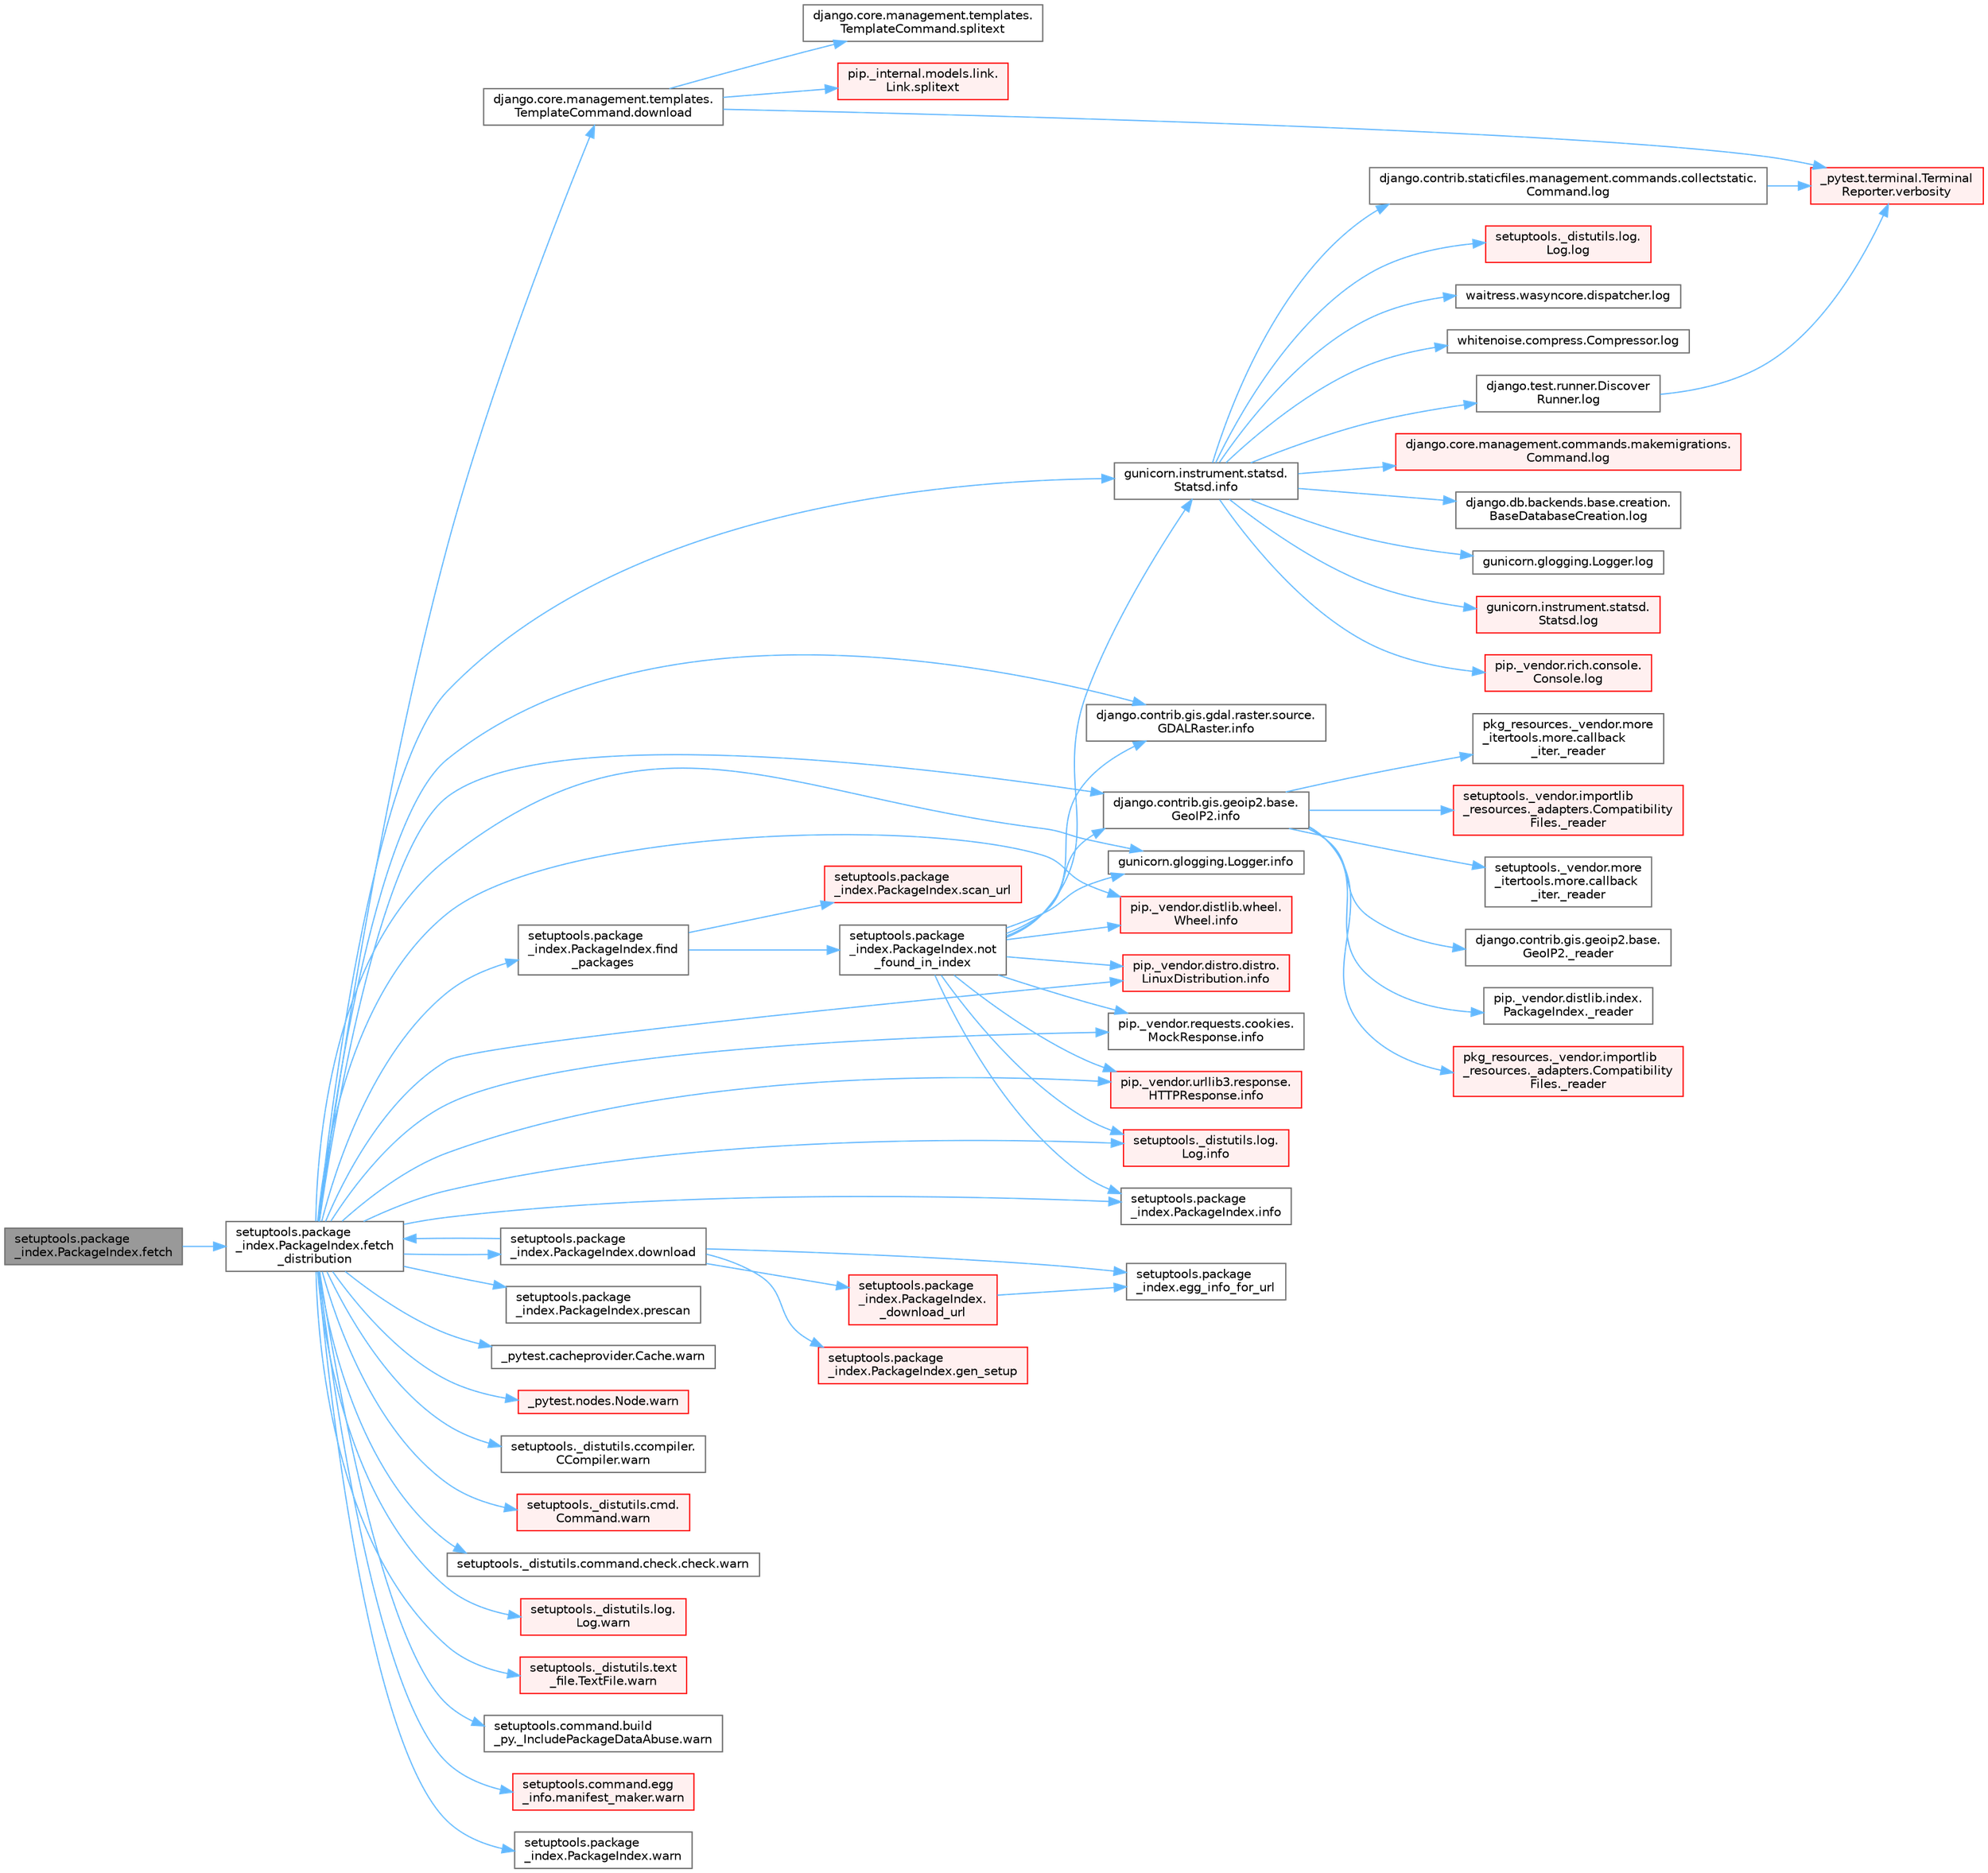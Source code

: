 digraph "setuptools.package_index.PackageIndex.fetch"
{
 // LATEX_PDF_SIZE
  bgcolor="transparent";
  edge [fontname=Helvetica,fontsize=10,labelfontname=Helvetica,labelfontsize=10];
  node [fontname=Helvetica,fontsize=10,shape=box,height=0.2,width=0.4];
  rankdir="LR";
  Node1 [id="Node000001",label="setuptools.package\l_index.PackageIndex.fetch",height=0.2,width=0.4,color="gray40", fillcolor="grey60", style="filled", fontcolor="black",tooltip=" "];
  Node1 -> Node2 [id="edge1_Node000001_Node000002",color="steelblue1",style="solid",tooltip=" "];
  Node2 [id="Node000002",label="setuptools.package\l_index.PackageIndex.fetch\l_distribution",height=0.2,width=0.4,color="grey40", fillcolor="white", style="filled",URL="$classsetuptools_1_1package__index_1_1_package_index.html#ac5576b29d3cea2f46cf7f84d7a991cbe",tooltip=" "];
  Node2 -> Node3 [id="edge2_Node000002_Node000003",color="steelblue1",style="solid",tooltip=" "];
  Node3 [id="Node000003",label="django.core.management.templates.\lTemplateCommand.download",height=0.2,width=0.4,color="grey40", fillcolor="white", style="filled",URL="$classdjango_1_1core_1_1management_1_1templates_1_1_template_command.html#a9e246c2050bad6b5c2add1405978b21d",tooltip=" "];
  Node3 -> Node4 [id="edge3_Node000003_Node000004",color="steelblue1",style="solid",tooltip=" "];
  Node4 [id="Node000004",label="django.core.management.templates.\lTemplateCommand.splitext",height=0.2,width=0.4,color="grey40", fillcolor="white", style="filled",URL="$classdjango_1_1core_1_1management_1_1templates_1_1_template_command.html#a964bf11b1f2ed6b8148056c3cf846277",tooltip=" "];
  Node3 -> Node5 [id="edge4_Node000003_Node000005",color="steelblue1",style="solid",tooltip=" "];
  Node5 [id="Node000005",label="pip._internal.models.link.\lLink.splitext",height=0.2,width=0.4,color="red", fillcolor="#FFF0F0", style="filled",URL="$classpip_1_1__internal_1_1models_1_1link_1_1_link.html#a3da1e2b2ae97e76a77b134b6024b2aa9",tooltip=" "];
  Node3 -> Node1075 [id="edge5_Node000003_Node001075",color="steelblue1",style="solid",tooltip=" "];
  Node1075 [id="Node001075",label="_pytest.terminal.Terminal\lReporter.verbosity",height=0.2,width=0.4,color="red", fillcolor="#FFF0F0", style="filled",URL="$class__pytest_1_1terminal_1_1_terminal_reporter.html#a620047ffec9ba4f5cca84af25b3adbcf",tooltip=" "];
  Node2 -> Node4528 [id="edge6_Node000002_Node004528",color="steelblue1",style="solid",tooltip=" "];
  Node4528 [id="Node004528",label="setuptools.package\l_index.PackageIndex.download",height=0.2,width=0.4,color="grey40", fillcolor="white", style="filled",URL="$classsetuptools_1_1package__index_1_1_package_index.html#a4a93ea395682af3e5a7fa8f1011e77ac",tooltip=" "];
  Node4528 -> Node4529 [id="edge7_Node004528_Node004529",color="steelblue1",style="solid",tooltip=" "];
  Node4529 [id="Node004529",label="setuptools.package\l_index.PackageIndex.\l_download_url",height=0.2,width=0.4,color="red", fillcolor="#FFF0F0", style="filled",URL="$classsetuptools_1_1package__index_1_1_package_index.html#a25b8ace0fd40420f0409eede723b5a66",tooltip=" "];
  Node4529 -> Node4542 [id="edge8_Node004529_Node004542",color="steelblue1",style="solid",tooltip=" "];
  Node4542 [id="Node004542",label="setuptools.package\l_index.egg_info_for_url",height=0.2,width=0.4,color="grey40", fillcolor="white", style="filled",URL="$namespacesetuptools_1_1package__index.html#a79b91a82fe1497da147b21a03beda12c",tooltip=" "];
  Node4528 -> Node4542 [id="edge9_Node004528_Node004542",color="steelblue1",style="solid",tooltip=" "];
  Node4528 -> Node2 [id="edge10_Node004528_Node000002",color="steelblue1",style="solid",tooltip=" "];
  Node4528 -> Node4544 [id="edge11_Node004528_Node004544",color="steelblue1",style="solid",tooltip=" "];
  Node4544 [id="Node004544",label="setuptools.package\l_index.PackageIndex.gen_setup",height=0.2,width=0.4,color="red", fillcolor="#FFF0F0", style="filled",URL="$classsetuptools_1_1package__index_1_1_package_index.html#a94e2f0db3966c511815700f7993db942",tooltip=" "];
  Node2 -> Node4546 [id="edge12_Node000002_Node004546",color="steelblue1",style="solid",tooltip=" "];
  Node4546 [id="Node004546",label="setuptools.package\l_index.PackageIndex.find\l_packages",height=0.2,width=0.4,color="grey40", fillcolor="white", style="filled",URL="$classsetuptools_1_1package__index_1_1_package_index.html#a80e9512d0dd15c5322cddde4fadd180b",tooltip=" "];
  Node4546 -> Node4547 [id="edge13_Node004546_Node004547",color="steelblue1",style="solid",tooltip=" "];
  Node4547 [id="Node004547",label="setuptools.package\l_index.PackageIndex.not\l_found_in_index",height=0.2,width=0.4,color="grey40", fillcolor="white", style="filled",URL="$classsetuptools_1_1package__index_1_1_package_index.html#a84e2a83509f553cd8357b38ff525fa10",tooltip=" "];
  Node4547 -> Node2946 [id="edge14_Node004547_Node002946",color="steelblue1",style="solid",tooltip=" "];
  Node2946 [id="Node002946",label="django.contrib.gis.gdal.raster.source.\lGDALRaster.info",height=0.2,width=0.4,color="grey40", fillcolor="white", style="filled",URL="$classdjango_1_1contrib_1_1gis_1_1gdal_1_1raster_1_1source_1_1_g_d_a_l_raster.html#a9d874f7fbf44cff1587bbb4a5d34a88f",tooltip=" "];
  Node4547 -> Node2947 [id="edge15_Node004547_Node002947",color="steelblue1",style="solid",tooltip=" "];
  Node2947 [id="Node002947",label="django.contrib.gis.geoip2.base.\lGeoIP2.info",height=0.2,width=0.4,color="grey40", fillcolor="white", style="filled",URL="$classdjango_1_1contrib_1_1gis_1_1geoip2_1_1base_1_1_geo_i_p2.html#aaf31f29c09e7b4a2af2a4b19b80d1337",tooltip=" "];
  Node2947 -> Node1152 [id="edge16_Node002947_Node001152",color="steelblue1",style="solid",tooltip=" "];
  Node1152 [id="Node001152",label="django.contrib.gis.geoip2.base.\lGeoIP2._reader",height=0.2,width=0.4,color="grey40", fillcolor="white", style="filled",URL="$classdjango_1_1contrib_1_1gis_1_1geoip2_1_1base_1_1_geo_i_p2.html#a3602c469d02744ad210583e2b571c286",tooltip=" "];
  Node2947 -> Node1153 [id="edge17_Node002947_Node001153",color="steelblue1",style="solid",tooltip=" "];
  Node1153 [id="Node001153",label="pip._vendor.distlib.index.\lPackageIndex._reader",height=0.2,width=0.4,color="grey40", fillcolor="white", style="filled",URL="$classpip_1_1__vendor_1_1distlib_1_1index_1_1_package_index.html#a101ab2cbea9c2a66818e368a1b783665",tooltip=" "];
  Node2947 -> Node1154 [id="edge18_Node002947_Node001154",color="steelblue1",style="solid",tooltip=" "];
  Node1154 [id="Node001154",label="pkg_resources._vendor.importlib\l_resources._adapters.Compatibility\lFiles._reader",height=0.2,width=0.4,color="red", fillcolor="#FFF0F0", style="filled",URL="$classpkg__resources_1_1__vendor_1_1importlib__resources_1_1__adapters_1_1_compatibility_files.html#adb88d9d6cdd3ccde8543d5aff0e263cc",tooltip=" "];
  Node2947 -> Node1155 [id="edge19_Node002947_Node001155",color="steelblue1",style="solid",tooltip=" "];
  Node1155 [id="Node001155",label="pkg_resources._vendor.more\l_itertools.more.callback\l_iter._reader",height=0.2,width=0.4,color="grey40", fillcolor="white", style="filled",URL="$classpkg__resources_1_1__vendor_1_1more__itertools_1_1more_1_1callback__iter.html#a39c147e211ab320778e20aebdb6506c0",tooltip=" "];
  Node2947 -> Node1156 [id="edge20_Node002947_Node001156",color="steelblue1",style="solid",tooltip=" "];
  Node1156 [id="Node001156",label="setuptools._vendor.importlib\l_resources._adapters.Compatibility\lFiles._reader",height=0.2,width=0.4,color="red", fillcolor="#FFF0F0", style="filled",URL="$classsetuptools_1_1__vendor_1_1importlib__resources_1_1__adapters_1_1_compatibility_files.html#a2a663060da2f5497b42765bdc90bca45",tooltip=" "];
  Node2947 -> Node1157 [id="edge21_Node002947_Node001157",color="steelblue1",style="solid",tooltip=" "];
  Node1157 [id="Node001157",label="setuptools._vendor.more\l_itertools.more.callback\l_iter._reader",height=0.2,width=0.4,color="grey40", fillcolor="white", style="filled",URL="$classsetuptools_1_1__vendor_1_1more__itertools_1_1more_1_1callback__iter.html#a05c0fdd2e4088e3a9914e4fa2e6fd050",tooltip=" "];
  Node4547 -> Node2948 [id="edge22_Node004547_Node002948",color="steelblue1",style="solid",tooltip=" "];
  Node2948 [id="Node002948",label="gunicorn.glogging.Logger.info",height=0.2,width=0.4,color="grey40", fillcolor="white", style="filled",URL="$classgunicorn_1_1glogging_1_1_logger.html#a5c31f478f8d59ddc411c97e25cdfae65",tooltip=" "];
  Node4547 -> Node2949 [id="edge23_Node004547_Node002949",color="steelblue1",style="solid",tooltip=" "];
  Node2949 [id="Node002949",label="gunicorn.instrument.statsd.\lStatsd.info",height=0.2,width=0.4,color="grey40", fillcolor="white", style="filled",URL="$classgunicorn_1_1instrument_1_1statsd_1_1_statsd.html#af7b8c148b12c3f59902f29c3c26d2394",tooltip=" "];
  Node2949 -> Node1074 [id="edge24_Node002949_Node001074",color="steelblue1",style="solid",tooltip=" "];
  Node1074 [id="Node001074",label="django.contrib.staticfiles.management.commands.collectstatic.\lCommand.log",height=0.2,width=0.4,color="grey40", fillcolor="white", style="filled",URL="$classdjango_1_1contrib_1_1staticfiles_1_1management_1_1commands_1_1collectstatic_1_1_command.html#a0e93191b90ee0993e3286343d0b2de0e",tooltip=" "];
  Node1074 -> Node1075 [id="edge25_Node001074_Node001075",color="steelblue1",style="solid",tooltip=" "];
  Node2949 -> Node1076 [id="edge26_Node002949_Node001076",color="steelblue1",style="solid",tooltip=" "];
  Node1076 [id="Node001076",label="django.core.management.commands.makemigrations.\lCommand.log",height=0.2,width=0.4,color="red", fillcolor="#FFF0F0", style="filled",URL="$classdjango_1_1core_1_1management_1_1commands_1_1makemigrations_1_1_command.html#a0409d121552878a7416460dba8274880",tooltip=" "];
  Node2949 -> Node1078 [id="edge27_Node002949_Node001078",color="steelblue1",style="solid",tooltip=" "];
  Node1078 [id="Node001078",label="django.db.backends.base.creation.\lBaseDatabaseCreation.log",height=0.2,width=0.4,color="grey40", fillcolor="white", style="filled",URL="$classdjango_1_1db_1_1backends_1_1base_1_1creation_1_1_base_database_creation.html#ac297ec931db5ec68c271ec0d91be7183",tooltip=" "];
  Node2949 -> Node1079 [id="edge28_Node002949_Node001079",color="steelblue1",style="solid",tooltip=" "];
  Node1079 [id="Node001079",label="django.test.runner.Discover\lRunner.log",height=0.2,width=0.4,color="grey40", fillcolor="white", style="filled",URL="$classdjango_1_1test_1_1runner_1_1_discover_runner.html#af5ad8e2895b3f0c5e0a6d7113199d641",tooltip=" "];
  Node1079 -> Node1075 [id="edge29_Node001079_Node001075",color="steelblue1",style="solid",tooltip=" "];
  Node2949 -> Node1080 [id="edge30_Node002949_Node001080",color="steelblue1",style="solid",tooltip=" "];
  Node1080 [id="Node001080",label="gunicorn.glogging.Logger.log",height=0.2,width=0.4,color="grey40", fillcolor="white", style="filled",URL="$classgunicorn_1_1glogging_1_1_logger.html#ad6941dede526094643dd02c53c3449b0",tooltip=" "];
  Node2949 -> Node1081 [id="edge31_Node002949_Node001081",color="steelblue1",style="solid",tooltip=" "];
  Node1081 [id="Node001081",label="gunicorn.instrument.statsd.\lStatsd.log",height=0.2,width=0.4,color="red", fillcolor="#FFF0F0", style="filled",URL="$classgunicorn_1_1instrument_1_1statsd_1_1_statsd.html#ab99145cf0b7c66dbcebcbdcbd44b4953",tooltip=" "];
  Node2949 -> Node1443 [id="edge32_Node002949_Node001443",color="steelblue1",style="solid",tooltip=" "];
  Node1443 [id="Node001443",label="pip._vendor.rich.console.\lConsole.log",height=0.2,width=0.4,color="red", fillcolor="#FFF0F0", style="filled",URL="$classpip_1_1__vendor_1_1rich_1_1console_1_1_console.html#af9c77e39f9413fc2b134c60cfa23b0f1",tooltip=" "];
  Node2949 -> Node2665 [id="edge33_Node002949_Node002665",color="steelblue1",style="solid",tooltip=" "];
  Node2665 [id="Node002665",label="setuptools._distutils.log.\lLog.log",height=0.2,width=0.4,color="red", fillcolor="#FFF0F0", style="filled",URL="$classsetuptools_1_1__distutils_1_1log_1_1_log.html#af651bf90098b3f6c9f3913b91f0eda70",tooltip=" "];
  Node2949 -> Node2666 [id="edge34_Node002949_Node002666",color="steelblue1",style="solid",tooltip=" "];
  Node2666 [id="Node002666",label="waitress.wasyncore.dispatcher.log",height=0.2,width=0.4,color="grey40", fillcolor="white", style="filled",URL="$classwaitress_1_1wasyncore_1_1dispatcher.html#ab4786338f40a0cf9e9df45b57d4c0a63",tooltip=" "];
  Node2949 -> Node2667 [id="edge35_Node002949_Node002667",color="steelblue1",style="solid",tooltip=" "];
  Node2667 [id="Node002667",label="whitenoise.compress.Compressor.log",height=0.2,width=0.4,color="grey40", fillcolor="white", style="filled",URL="$classwhitenoise_1_1compress_1_1_compressor.html#aa70a9f98a4387e4d394529c17cdbee27",tooltip=" "];
  Node4547 -> Node2950 [id="edge36_Node004547_Node002950",color="steelblue1",style="solid",tooltip=" "];
  Node2950 [id="Node002950",label="pip._vendor.distlib.wheel.\lWheel.info",height=0.2,width=0.4,color="red", fillcolor="#FFF0F0", style="filled",URL="$classpip_1_1__vendor_1_1distlib_1_1wheel_1_1_wheel.html#a81ca97c6a25d0d98ac526fdf1d993b3e",tooltip=" "];
  Node4547 -> Node2952 [id="edge37_Node004547_Node002952",color="steelblue1",style="solid",tooltip=" "];
  Node2952 [id="Node002952",label="pip._vendor.distro.distro.\lLinuxDistribution.info",height=0.2,width=0.4,color="red", fillcolor="#FFF0F0", style="filled",URL="$classpip_1_1__vendor_1_1distro_1_1distro_1_1_linux_distribution.html#a006af842ff29a5797a718d5b6f853c95",tooltip=" "];
  Node4547 -> Node2960 [id="edge38_Node004547_Node002960",color="steelblue1",style="solid",tooltip=" "];
  Node2960 [id="Node002960",label="pip._vendor.requests.cookies.\lMockResponse.info",height=0.2,width=0.4,color="grey40", fillcolor="white", style="filled",URL="$classpip_1_1__vendor_1_1requests_1_1cookies_1_1_mock_response.html#a00cf962b6ef9dc95a50bf24ecdcdacf8",tooltip=" "];
  Node4547 -> Node2961 [id="edge39_Node004547_Node002961",color="steelblue1",style="solid",tooltip=" "];
  Node2961 [id="Node002961",label="pip._vendor.urllib3.response.\lHTTPResponse.info",height=0.2,width=0.4,color="red", fillcolor="#FFF0F0", style="filled",URL="$classpip_1_1__vendor_1_1urllib3_1_1response_1_1_h_t_t_p_response.html#aac9976c1f5389a740c506c9bd401bd30",tooltip=" "];
  Node4547 -> Node2962 [id="edge40_Node004547_Node002962",color="steelblue1",style="solid",tooltip=" "];
  Node2962 [id="Node002962",label="setuptools._distutils.log.\lLog.info",height=0.2,width=0.4,color="red", fillcolor="#FFF0F0", style="filled",URL="$classsetuptools_1_1__distutils_1_1log_1_1_log.html#a9d1cc75761d9757b0a6b6dbf158224e0",tooltip=" "];
  Node4547 -> Node2963 [id="edge41_Node004547_Node002963",color="steelblue1",style="solid",tooltip=" "];
  Node2963 [id="Node002963",label="setuptools.package\l_index.PackageIndex.info",height=0.2,width=0.4,color="grey40", fillcolor="white", style="filled",URL="$classsetuptools_1_1package__index_1_1_package_index.html#afbf6e59a651da8cce42391563f579a4b",tooltip=" "];
  Node4546 -> Node4548 [id="edge42_Node004546_Node004548",color="steelblue1",style="solid",tooltip=" "];
  Node4548 [id="Node004548",label="setuptools.package\l_index.PackageIndex.scan_url",height=0.2,width=0.4,color="red", fillcolor="#FFF0F0", style="filled",URL="$classsetuptools_1_1package__index_1_1_package_index.html#a3250ed4852365167996e8177b51c0af6",tooltip=" "];
  Node2 -> Node2946 [id="edge43_Node000002_Node002946",color="steelblue1",style="solid",tooltip=" "];
  Node2 -> Node2947 [id="edge44_Node000002_Node002947",color="steelblue1",style="solid",tooltip=" "];
  Node2 -> Node2948 [id="edge45_Node000002_Node002948",color="steelblue1",style="solid",tooltip=" "];
  Node2 -> Node2949 [id="edge46_Node000002_Node002949",color="steelblue1",style="solid",tooltip=" "];
  Node2 -> Node2950 [id="edge47_Node000002_Node002950",color="steelblue1",style="solid",tooltip=" "];
  Node2 -> Node2952 [id="edge48_Node000002_Node002952",color="steelblue1",style="solid",tooltip=" "];
  Node2 -> Node2960 [id="edge49_Node000002_Node002960",color="steelblue1",style="solid",tooltip=" "];
  Node2 -> Node2961 [id="edge50_Node000002_Node002961",color="steelblue1",style="solid",tooltip=" "];
  Node2 -> Node2962 [id="edge51_Node000002_Node002962",color="steelblue1",style="solid",tooltip=" "];
  Node2 -> Node2963 [id="edge52_Node000002_Node002963",color="steelblue1",style="solid",tooltip=" "];
  Node2 -> Node4563 [id="edge53_Node000002_Node004563",color="steelblue1",style="solid",tooltip=" "];
  Node4563 [id="Node004563",label="setuptools.package\l_index.PackageIndex.prescan",height=0.2,width=0.4,color="grey40", fillcolor="white", style="filled",URL="$classsetuptools_1_1package__index_1_1_package_index.html#a14757f31e7067a9aed253ab6836358cf",tooltip=" "];
  Node2 -> Node2438 [id="edge54_Node000002_Node002438",color="steelblue1",style="solid",tooltip=" "];
  Node2438 [id="Node002438",label="_pytest.cacheprovider.Cache.warn",height=0.2,width=0.4,color="grey40", fillcolor="white", style="filled",URL="$class__pytest_1_1cacheprovider_1_1_cache.html#a59056dfff8733ba939dfd3caf3bb00da",tooltip=" "];
  Node2 -> Node2439 [id="edge55_Node000002_Node002439",color="steelblue1",style="solid",tooltip=" "];
  Node2439 [id="Node002439",label="_pytest.nodes.Node.warn",height=0.2,width=0.4,color="red", fillcolor="#FFF0F0", style="filled",URL="$class__pytest_1_1nodes_1_1_node.html#a5d6333688a90229efb19e6f63b7b0746",tooltip=" "];
  Node2 -> Node2441 [id="edge56_Node000002_Node002441",color="steelblue1",style="solid",tooltip=" "];
  Node2441 [id="Node002441",label="setuptools._distutils.ccompiler.\lCCompiler.warn",height=0.2,width=0.4,color="grey40", fillcolor="white", style="filled",URL="$classsetuptools_1_1__distutils_1_1ccompiler_1_1_c_compiler.html#aa4c042a5eb67090857a45c4c044f8459",tooltip=" "];
  Node2 -> Node2442 [id="edge57_Node000002_Node002442",color="steelblue1",style="solid",tooltip=" "];
  Node2442 [id="Node002442",label="setuptools._distutils.cmd.\lCommand.warn",height=0.2,width=0.4,color="red", fillcolor="#FFF0F0", style="filled",URL="$classsetuptools_1_1__distutils_1_1cmd_1_1_command.html#af431bbcd05b47396a4a55e5922c8445f",tooltip=" "];
  Node2 -> Node2444 [id="edge58_Node000002_Node002444",color="steelblue1",style="solid",tooltip=" "];
  Node2444 [id="Node002444",label="setuptools._distutils.command.check.check.warn",height=0.2,width=0.4,color="grey40", fillcolor="white", style="filled",URL="$classsetuptools_1_1__distutils_1_1command_1_1check_1_1check.html#a7bc88f730622998fe245e294139d1eaa",tooltip=" "];
  Node2 -> Node2445 [id="edge59_Node000002_Node002445",color="steelblue1",style="solid",tooltip=" "];
  Node2445 [id="Node002445",label="setuptools._distutils.log.\lLog.warn",height=0.2,width=0.4,color="red", fillcolor="#FFF0F0", style="filled",URL="$classsetuptools_1_1__distutils_1_1log_1_1_log.html#a4862cf2d8dd78b9dce7ffb040c2a1aa7",tooltip=" "];
  Node2 -> Node2446 [id="edge60_Node000002_Node002446",color="steelblue1",style="solid",tooltip=" "];
  Node2446 [id="Node002446",label="setuptools._distutils.text\l_file.TextFile.warn",height=0.2,width=0.4,color="red", fillcolor="#FFF0F0", style="filled",URL="$classsetuptools_1_1__distutils_1_1text__file_1_1_text_file.html#ab97caf0fc8dbcc16f777bd99180a63ad",tooltip=" "];
  Node2 -> Node2447 [id="edge61_Node000002_Node002447",color="steelblue1",style="solid",tooltip=" "];
  Node2447 [id="Node002447",label="setuptools.command.build\l_py._IncludePackageDataAbuse.warn",height=0.2,width=0.4,color="grey40", fillcolor="white", style="filled",URL="$classsetuptools_1_1command_1_1build__py_1_1___include_package_data_abuse.html#ad4a7f921ff2f93b6129e23fbfdb3a697",tooltip=" "];
  Node2 -> Node2448 [id="edge62_Node000002_Node002448",color="steelblue1",style="solid",tooltip=" "];
  Node2448 [id="Node002448",label="setuptools.command.egg\l_info.manifest_maker.warn",height=0.2,width=0.4,color="red", fillcolor="#FFF0F0", style="filled",URL="$classsetuptools_1_1command_1_1egg__info_1_1manifest__maker.html#a1aa507c687db71e0210b2520d8e7d3c2",tooltip=" "];
  Node2 -> Node2450 [id="edge63_Node000002_Node002450",color="steelblue1",style="solid",tooltip=" "];
  Node2450 [id="Node002450",label="setuptools.package\l_index.PackageIndex.warn",height=0.2,width=0.4,color="grey40", fillcolor="white", style="filled",URL="$classsetuptools_1_1package__index_1_1_package_index.html#afcea3240133b78667f88e7155ea310d1",tooltip=" "];
}

